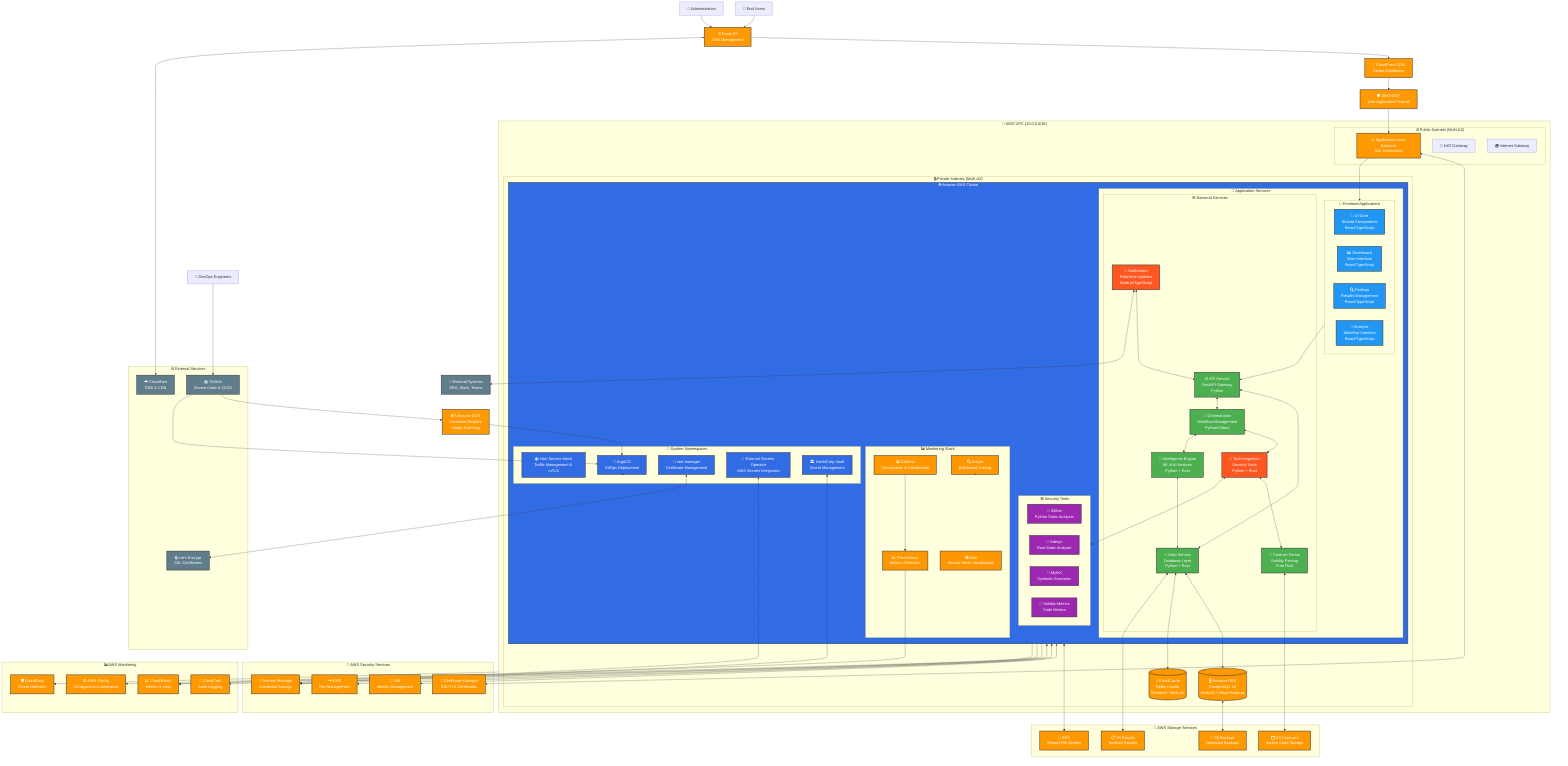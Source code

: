 graph TB
    %% External Users and Systems
    User[👤 End Users]
    Admin[👤 Administrators]
    DevOps[👤 DevOps Engineers]
    External[🔗 External Systems<br/>JIRA, Slack, Teams]

    %% DNS and CDN Layer
    User --> Route53[🌐 Route 53<br/>DNS Management]
    Admin --> Route53
    Route53 --> CloudFront[🚀 CloudFront CDN<br/>Global Distribution]

    %% Security Layer
    CloudFront --> WAF[🛡️ AWS WAF<br/>Web Application Firewall]
    WAF --> ALB[⚖️ Application Load Balancer<br/>SSL Termination]

    %% VPC Network Layer
    subgraph VPC["🏢 AWS VPC (10.0.0.0/16)"]
        direction TB

        %% Public Subnets
        subgraph PublicSubnets["🌐 Public Subnets (Multi-AZ)"]
            ALB
            NATGateway[🚪 NAT Gateway]
            IGW[🌍 Internet Gateway]
        end

        %% Private Subnets
        subgraph PrivateSubnets["🔒 Private Subnets (Multi-AZ)"]
            direction TB

            %% EKS Cluster
            subgraph EKS["☸️ Amazon EKS Cluster"]
                direction TB

                %% System Namespaces
                subgraph SystemNS["🔧 System Namespaces"]
                    IstioSystem[🕸️ Istio Service Mesh<br/>Traffic Management & mTLS]
                    ArgoCD[🔄 ArgoCD<br/>GitOps Deployment]
                    CertManager[🔐 cert-manager<br/>Certificate Management]
                    ExternalSecrets[🔑 External Secrets Operator<br/>AWS Secrets Integration]
                    VaultNS[🏛️ HashiCorp Vault<br/>Secret Management]
                end

                %% Monitoring Namespace
                subgraph MonitoringNS["📊 Monitoring Stack"]
                    Prometheus[📈 Prometheus<br/>Metrics Collection]
                    Grafana[📊 Grafana<br/>Visualization & Dashboards]
                    Jaeger[🔍 Jaeger<br/>Distributed Tracing]
                    Kiali[🕷️ Kiali<br/>Service Mesh Visualization]
                end

                %% Application Namespaces
                subgraph AppNS["🚀 Application Services"]
                    direction TB

                    %% Frontend Services
                    subgraph Frontend["🎨 Frontend Applications"]
                        UICore[🧩 UI Core<br/>Shared Components<br/>React/TypeScript]
                        Dashboard[📊 Dashboard<br/>Main Interface<br/>React/TypeScript]
                        Findings[🔍 Findings<br/>Results Management<br/>React/TypeScript]
                        Analysis[⚡ Analysis<br/>Workflow Interface<br/>React/TypeScript]
                    end

                    %% Backend Services
                    subgraph Backend["⚙️ Backend Services"]
                        APIService[🌐 API Service<br/>FastAPI Gateway<br/>Python]
                        ToolIntegration[🔧 Tool Integration<br/>Security Tools<br/>Python + Rust]
                        IntelligenceEngine[🧠 Intelligence Engine<br/>ML & AI Analysis<br/>Python + Rust]
                        Orchestration[🎼 Orchestration<br/>Workflow Management<br/>Python/Celery]
                        DataService[💾 Data Service<br/>Database Layer<br/>Python + Rust]
                        Notification[📢 Notification<br/>Real-time Updates<br/>Node.js/TypeScript]
                        ContractParser[📝 Contract Parser<br/>Solidity Parsing<br/>Pure Rust]
                    end
                end

                %% Security Tools Namespace
                subgraph ToolsNS["🛠️ Security Tools"]
                    Slither[🐍 Slither<br/>Python Static Analyzer]
                    Aderyn[🦀 Aderyn<br/>Rust Static Analyzer]
                    MythX[🔮 MythX<br/>Symbolic Execution]
                    SolidityMetrics[📏 Solidity-Metrics<br/>Code Metrics]
                end
            end

            %% AWS Managed Databases
            RDS[(🗄️ Amazon RDS<br/>PostgreSQL 15<br/>Multi-AZ + Read Replicas)]
            ElastiCache[(⚡ ElastiCache<br/>Redis Cluster<br/>Sharded + Multi-AZ)]
        end
    end

    %% AWS Storage Services
    subgraph Storage["💽 AWS Storage Services"]
        S3Contract[🗂️ S3 Contracts<br/>Source Code Storage]
        S3Results[📋 S3 Results<br/>Analysis Results]
        S3Backup[💾 S3 Backups<br/>Database Backups]
        EFS[📁 EFS<br/>Shared File System]
    end

    %% AWS Security Services
    subgraph Security["🔐 AWS Security Services"]
        IAM[👤 IAM<br/>Identity Management]
        SecretsManager[🔑 Secrets Manager<br/>Credential Storage]
        KMS[🗝️ KMS<br/>Key Management]
        ACM[📜 Certificate Manager<br/>SSL/TLS Certificates]
    end

    %% AWS Monitoring Services
    subgraph AWSMonitoring["📊 AWS Monitoring"]
        CloudWatch[📈 CloudWatch<br/>Metrics & Logs]
        CloudTrail[📝 CloudTrail<br/>Audit Logging]
        Config[⚙️ AWS Config<br/>Configuration Compliance]
        GuardDuty[🛡️ GuardDuty<br/>Threat Detection]
    end

    %% Container Registry
    ECR[📦 Amazon ECR<br/>Container Registry<br/>Image Scanning]

    %% External Services
    subgraph ExternalServices["🌐 External Services"]
        GitHub[📚 GitHub<br/>Source Code & CI/CD]
        Cloudflare[☁️ Cloudflare<br/>DNS & CDN]
        LetsEncrypt[🔒 Let's Encrypt<br/>SSL Certificates]
    end

    %% Service Connections
    ALB --> Frontend
    Frontend --> APIService
    APIService --> Backend

    %% Backend Service Interconnections
    APIService <--> DataService
    APIService <--> Orchestration
    Orchestration <--> ToolIntegration
    ToolIntegration <--> ToolsNS
    ToolIntegration <--> ContractParser
    IntelligenceEngine <--> DataService
    Orchestration <--> IntelligenceEngine
    Notification <--> APIService
    DataService <--> RDS
    DataService <--> ElastiCache

    %% Storage Connections
    ContractParser <--> S3Contract
    DataService <--> S3Results
    RDS <--> S3Backup
    EKS <--> EFS

    %% Security Connections
    EKS <--> IAM
    EKS <--> SecretsManager
    VaultNS <--> SecretsManager
    ExternalSecrets <--> SecretsManager
    ALB <--> ACM
    EKS <--> KMS

    %% Monitoring Connections
    EKS --> CloudWatch
    EKS --> CloudTrail
    EKS --> Config
    VPC --> GuardDuty
    Prometheus --> CloudWatch
    Grafana --> Prometheus
    Jaeger --> EKS

    %% CI/CD Connections
    GitHub --> ECR
    ECR --> ArgoCD
    ArgoCD --> EKS

    %% External Integrations
    Notification <--> External
    CertManager <--> LetsEncrypt
    Route53 <--> Cloudflare

    %% Infrastructure as Code
    DevOps --> GitHub
    GitHub --> ArgoCD

    %% Styling
    classDef aws fill:#FF9900,stroke:#333,stroke-width:2px,color:#fff
    classDef k8s fill:#326CE5,stroke:#333,stroke-width:2px,color:#fff
    classDef app fill:#4CAF50,stroke:#333,stroke-width:2px,color:#fff
    classDef frontend fill:#2196F3,stroke:#333,stroke-width:2px,color:#fff
    classDef backend fill:#FF5722,stroke:#333,stroke-width:2px,color:#fff
    classDef tools fill:#9C27B0,stroke:#333,stroke-width:2px,color:#fff
    classDef security fill:#F44336,stroke:#333,stroke-width:2px,color:#fff
    classDef monitoring fill:#FF9800,stroke:#333,stroke-width:2px,color:#fff
    classDef storage fill:#795548,stroke:#333,stroke-width:2px,color:#fff
    classDef external fill:#607D8B,stroke:#333,stroke-width:2px,color:#fff

    class Route53,ALB,WAF,CloudFront,RDS,ElastiCache,S3Contract,S3Results,S3Backup,EFS,IAM,SecretsManager,KMS,ACM,CloudWatch,CloudTrail,Config,GuardDuty,ECR aws
    class EKS,IstioSystem,ArgoCD,CertManager,ExternalSecrets,VaultNS k8s
    class APIService,DataService,Orchestration,IntelligenceEngine,ContractParser app
    class UICore,Dashboard,Findings,Analysis frontend
    class ToolIntegration,Notification backend
    class Slither,Aderyn,MythX,SolidityMetrics tools
    class Prometheus,Grafana,Jaeger,Kiali monitoring
    class GitHub,Cloudflare,LetsEncrypt,External external